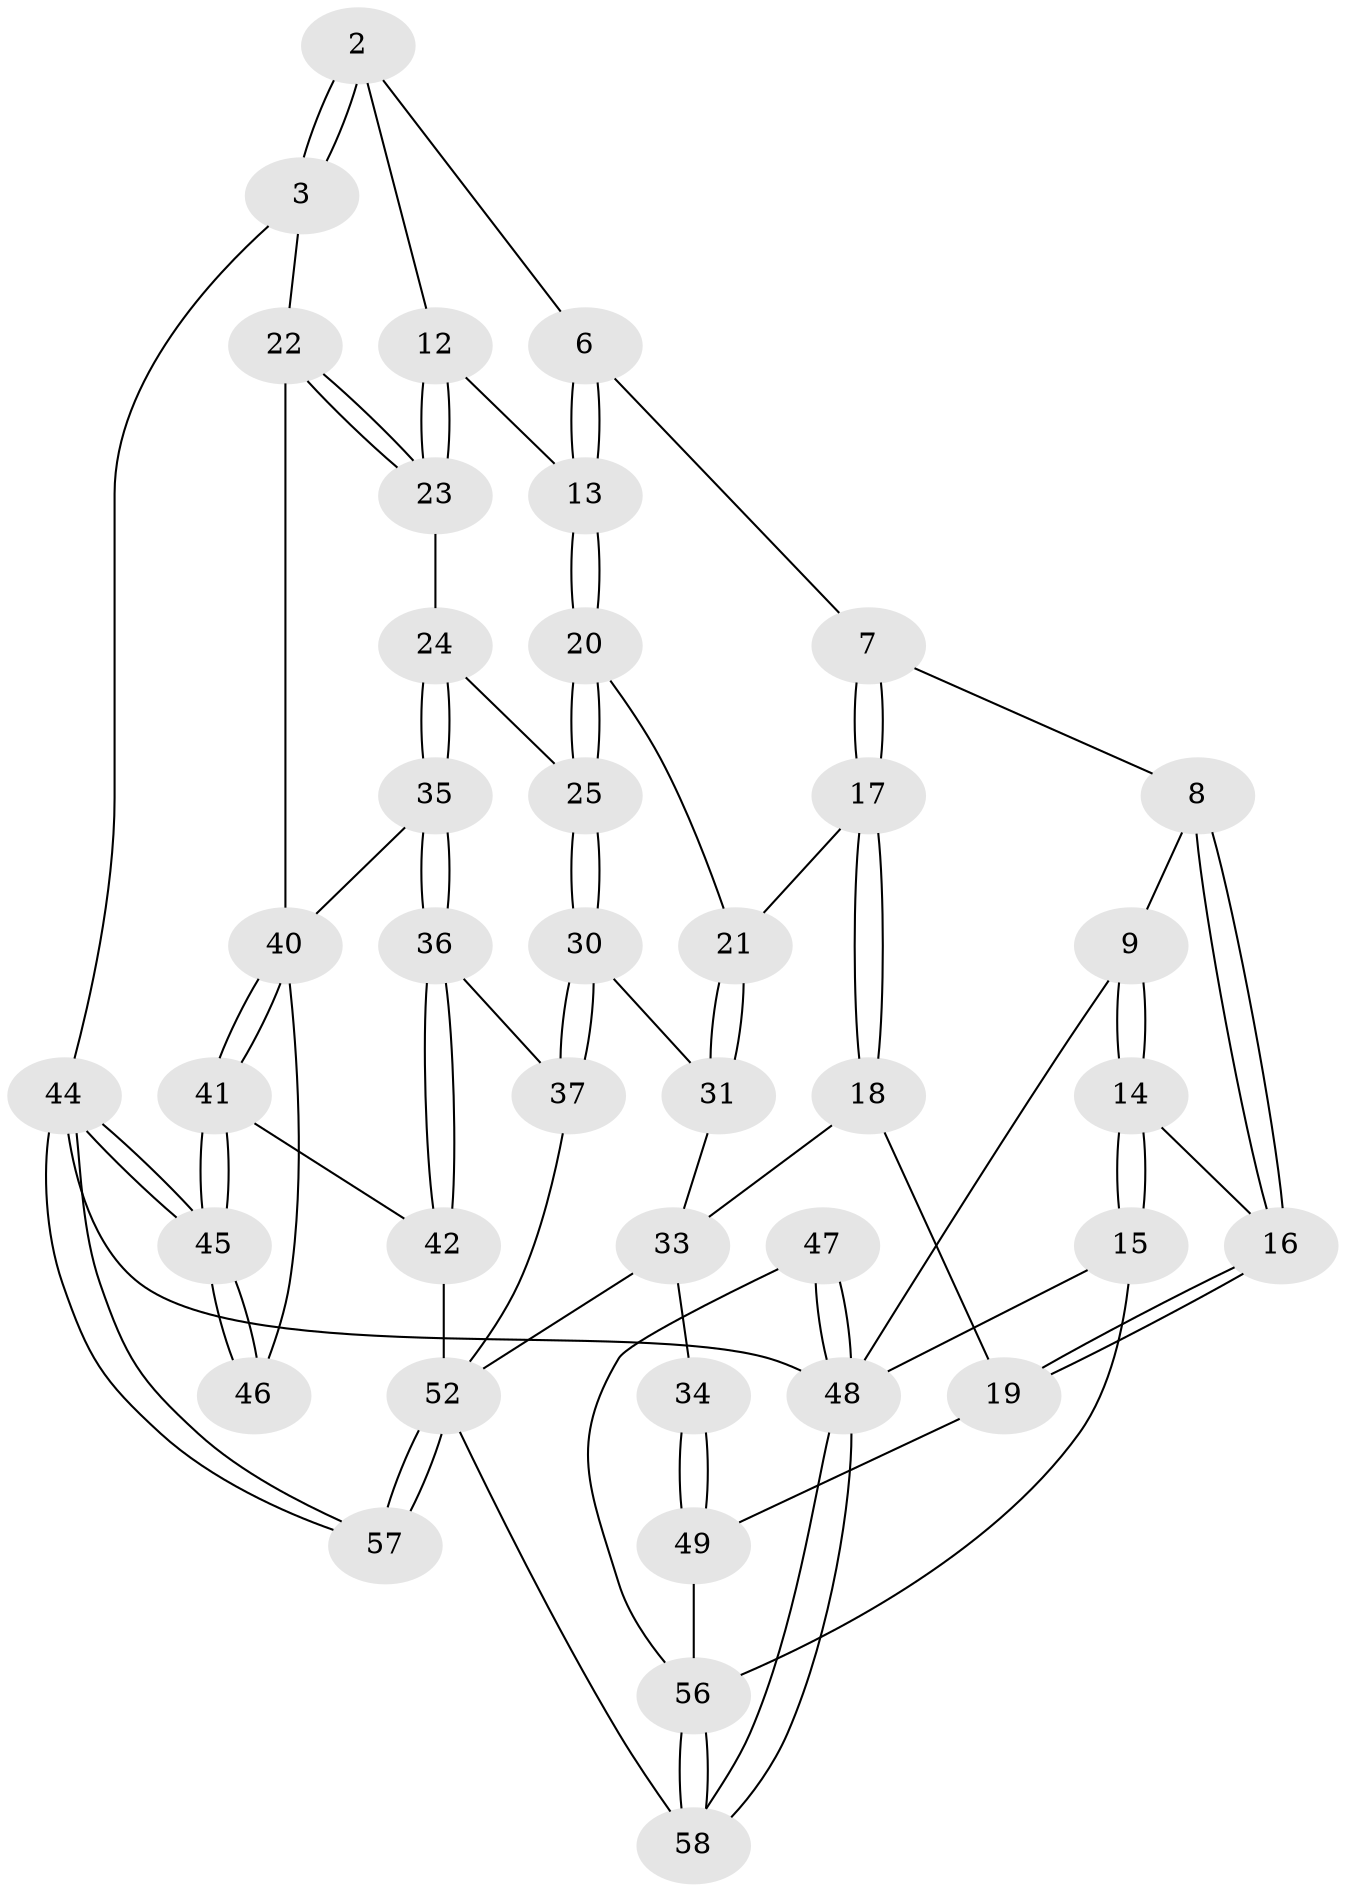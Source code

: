 // original degree distribution, {3: 0.034482758620689655, 5: 0.5862068965517241, 6: 0.1724137931034483, 4: 0.20689655172413793}
// Generated by graph-tools (version 1.1) at 2025/06/03/04/25 22:06:19]
// undirected, 40 vertices, 90 edges
graph export_dot {
graph [start="1"]
  node [color=gray90,style=filled];
  2 [pos="+0.9879965562921839+0.22661098998896756",super="+1"];
  3 [pos="+1+0.17665299018863542"];
  6 [pos="+0.573487751179675+0.20082159028256402"];
  7 [pos="+0.4004291950862009+0.30612475848919046"];
  8 [pos="+0.39896643041764795+0.30628227078787057"];
  9 [pos="+0.3224107739726432+0.2961266620163248"];
  12 [pos="+0.7437817756227834+0.31314136912807583"];
  13 [pos="+0.6385537594299849+0.2832611148198541"];
  14 [pos="+0.17503446446055687+0.4138135263899104"];
  15 [pos="+0+0.48586865740351176"];
  16 [pos="+0.33347564154382187+0.4967635608646447"];
  17 [pos="+0.4773569337707464+0.5253804071456959"];
  18 [pos="+0.4200271096016306+0.5624242173890902"];
  19 [pos="+0.3801493614332126+0.5692067455501699"];
  20 [pos="+0.6014311620962071+0.46967805562390247"];
  21 [pos="+0.511939317503878+0.5245576046776168"];
  22 [pos="+1+0.4361061270998322"];
  23 [pos="+0.7974060089628902+0.4332652564007344"];
  24 [pos="+0.7672037448618422+0.5843624744052297"];
  25 [pos="+0.7452017080793677+0.5844245078347622"];
  30 [pos="+0.6462753044551802+0.6647816594427735"];
  31 [pos="+0.5740317691072326+0.6409471041617644"];
  33 [pos="+0.47651877230281714+0.8004881891670014",super="+32"];
  34 [pos="+0.4590711685808112+0.8033272390641606"];
  35 [pos="+0.7795313918013248+0.5921711038343153"];
  36 [pos="+0.7646508435481404+0.7998132235518413"];
  37 [pos="+0.6379406945036162+0.7920952580720914"];
  40 [pos="+0.8923346284634271+0.7132525628526191",super="+39"];
  41 [pos="+0.9147814774873726+0.8303216608951515"];
  42 [pos="+0.849873564295621+0.865364624976213"];
  44 [pos="+1+1",super="+4"];
  45 [pos="+1+0.8383088121566159"];
  46 [pos="+1+0.5883195327793038"];
  47 [pos="+0+0.6527857804485632"];
  48 [pos="+0+1",super="+11+10"];
  49 [pos="+0.36087703363419577+0.8433116012158745",super="+27+26"];
  52 [pos="+0.5150181294476388+1",super="+51+50"];
  56 [pos="+0.12705370853581135+1",super="+55+29+54"];
  57 [pos="+0.8727181668450241+1"];
  58 [pos="+0.10510832544309819+1",super="+53"];
  2 -- 3;
  2 -- 3;
  2 -- 12;
  2 -- 6;
  3 -- 22;
  3 -- 44;
  6 -- 7;
  6 -- 13;
  6 -- 13;
  7 -- 8;
  7 -- 17;
  7 -- 17;
  8 -- 9;
  8 -- 16;
  8 -- 16;
  9 -- 14;
  9 -- 14;
  9 -- 48;
  12 -- 13;
  12 -- 23;
  12 -- 23;
  13 -- 20;
  13 -- 20;
  14 -- 15;
  14 -- 15;
  14 -- 16;
  15 -- 48;
  15 -- 56;
  16 -- 19;
  16 -- 19;
  17 -- 18;
  17 -- 18;
  17 -- 21;
  18 -- 19;
  18 -- 33;
  19 -- 49;
  20 -- 21;
  20 -- 25;
  20 -- 25;
  21 -- 31;
  21 -- 31;
  22 -- 23;
  22 -- 23;
  22 -- 40;
  23 -- 24;
  24 -- 25;
  24 -- 35;
  24 -- 35;
  25 -- 30;
  25 -- 30;
  30 -- 31;
  30 -- 37;
  30 -- 37;
  31 -- 33;
  33 -- 34;
  33 -- 52;
  34 -- 49 [weight=2];
  34 -- 49;
  35 -- 36;
  35 -- 36;
  35 -- 40;
  36 -- 37;
  36 -- 42;
  36 -- 42;
  37 -- 52;
  40 -- 41;
  40 -- 41;
  40 -- 46 [weight=2];
  41 -- 42;
  41 -- 45;
  41 -- 45;
  42 -- 52;
  44 -- 45;
  44 -- 45;
  44 -- 57;
  44 -- 57;
  44 -- 48 [weight=3];
  45 -- 46;
  45 -- 46;
  47 -- 48;
  47 -- 48;
  47 -- 56 [weight=2];
  48 -- 58;
  48 -- 58;
  49 -- 56 [weight=2];
  52 -- 57 [weight=2];
  52 -- 57;
  52 -- 58;
  56 -- 58 [weight=2];
  56 -- 58;
}

